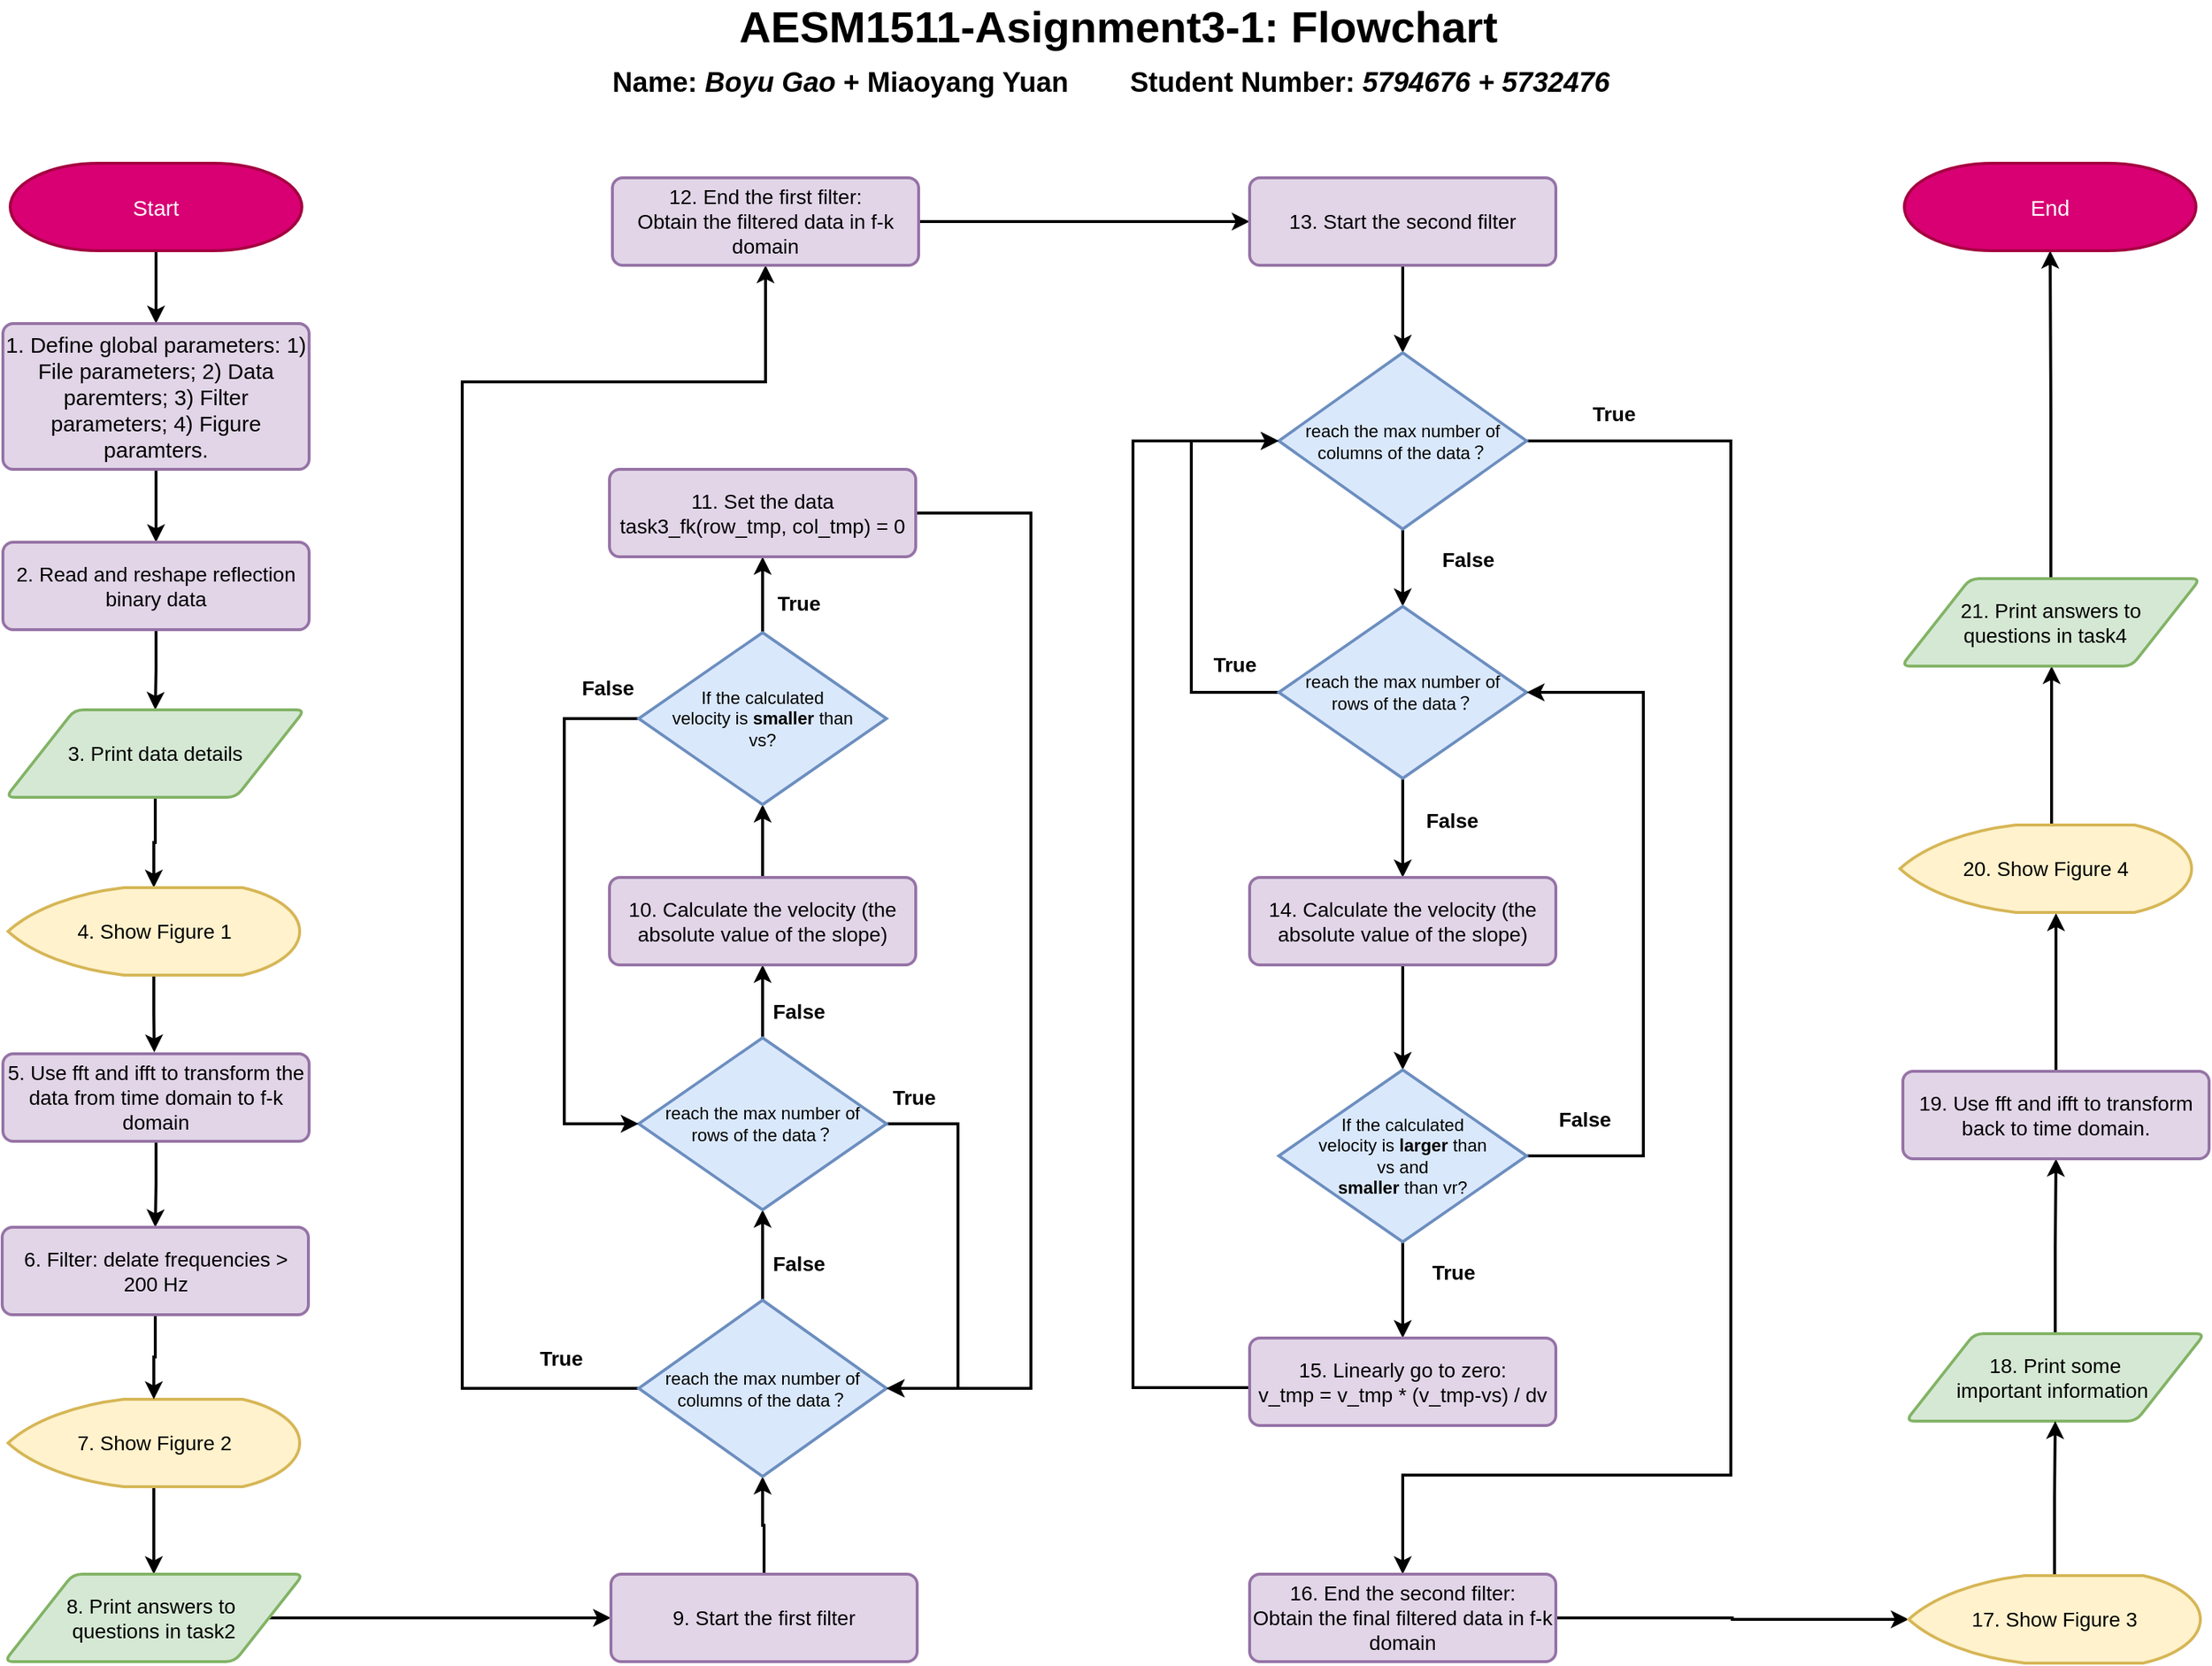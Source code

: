 <mxfile version="20.3.0" type="device"><diagram id="C5RBs43oDa-KdzZeNtuy" name="Page-1"><mxGraphModel dx="1738" dy="1300" grid="1" gridSize="10" guides="1" tooltips="1" connect="1" arrows="1" fold="1" page="1" pageScale="1" pageWidth="1654" pageHeight="1169" math="0" shadow="0"><root><mxCell id="WIyWlLk6GJQsqaUBKTNV-0"/><mxCell id="WIyWlLk6GJQsqaUBKTNV-1" parent="WIyWlLk6GJQsqaUBKTNV-0"/><mxCell id="F3U50hQjg8QRHsv3XUXP-0" value="&lt;b&gt;&lt;font style=&quot;&quot;&gt;&lt;span style=&quot;font-size: 30px;&quot;&gt;AESM1511-Asignment3-1: Flowchart&lt;/span&gt;&lt;br&gt;&lt;br&gt;&lt;/font&gt;&lt;/b&gt;" style="text;html=1;strokeColor=none;fillColor=none;align=center;verticalAlign=middle;whiteSpace=wrap;rounded=0;fontSize=14;" parent="WIyWlLk6GJQsqaUBKTNV-1" vertex="1"><mxGeometry x="590" y="20" width="540" height="30" as="geometry"/></mxCell><mxCell id="F3U50hQjg8QRHsv3XUXP-1" value="&lt;b style=&quot;font-size: 14px;&quot;&gt;&lt;font style=&quot;font-size: 19px;&quot;&gt;Name:&amp;nbsp;&lt;i&gt;Boyu Gao&amp;nbsp;&lt;/i&gt;+ Miaoyang Yuan&amp;nbsp; &amp;nbsp; &amp;nbsp; &amp;nbsp; Student Number:&amp;nbsp;&lt;i&gt;5794676 + 5732476&lt;/i&gt;&lt;/font&gt;&lt;/b&gt;" style="text;html=1;strokeColor=none;fillColor=none;align=center;verticalAlign=middle;whiteSpace=wrap;rounded=0;fontSize=19;" parent="WIyWlLk6GJQsqaUBKTNV-1" vertex="1"><mxGeometry x="400" y="50" width="910" height="30" as="geometry"/></mxCell><mxCell id="F3U50hQjg8QRHsv3XUXP-38" style="edgeStyle=orthogonalEdgeStyle;rounded=0;orthogonalLoop=1;jettySize=auto;html=1;exitX=0.5;exitY=1;exitDx=0;exitDy=0;exitPerimeter=0;entryX=0.5;entryY=0;entryDx=0;entryDy=0;strokeWidth=2;" parent="WIyWlLk6GJQsqaUBKTNV-1" source="F3U50hQjg8QRHsv3XUXP-2" target="F3U50hQjg8QRHsv3XUXP-3" edge="1"><mxGeometry relative="1" as="geometry"/></mxCell><mxCell id="F3U50hQjg8QRHsv3XUXP-2" value="&lt;font style=&quot;font-size: 15px;&quot;&gt;Start&lt;/font&gt;" style="strokeWidth=2;html=1;shape=mxgraph.flowchart.terminator;whiteSpace=wrap;fillColor=#d80073;strokeColor=#A50040;fontColor=#ffffff;" parent="WIyWlLk6GJQsqaUBKTNV-1" vertex="1"><mxGeometry x="100" y="120" width="200" height="60" as="geometry"/></mxCell><mxCell id="F3U50hQjg8QRHsv3XUXP-39" style="edgeStyle=orthogonalEdgeStyle;rounded=0;orthogonalLoop=1;jettySize=auto;html=1;exitX=0.5;exitY=1;exitDx=0;exitDy=0;entryX=0.5;entryY=0;entryDx=0;entryDy=0;strokeWidth=2;" parent="WIyWlLk6GJQsqaUBKTNV-1" source="F3U50hQjg8QRHsv3XUXP-3" target="F3U50hQjg8QRHsv3XUXP-4" edge="1"><mxGeometry relative="1" as="geometry"/></mxCell><mxCell id="F3U50hQjg8QRHsv3XUXP-3" value="1. Define global parameters: 1) File parameters; 2) Data paremters; 3) Filter parameters; 4) Figure paramters." style="rounded=1;whiteSpace=wrap;html=1;absoluteArcSize=1;arcSize=14;strokeWidth=2;fontSize=15;align=center;fillColor=#e1d5e7;strokeColor=#9673a6;" parent="WIyWlLk6GJQsqaUBKTNV-1" vertex="1"><mxGeometry x="95" y="230" width="210" height="100" as="geometry"/></mxCell><mxCell id="F3U50hQjg8QRHsv3XUXP-40" style="edgeStyle=orthogonalEdgeStyle;rounded=0;orthogonalLoop=1;jettySize=auto;html=1;exitX=0.5;exitY=1;exitDx=0;exitDy=0;entryX=0.5;entryY=0;entryDx=0;entryDy=0;strokeWidth=2;" parent="WIyWlLk6GJQsqaUBKTNV-1" source="F3U50hQjg8QRHsv3XUXP-4" target="F3U50hQjg8QRHsv3XUXP-5" edge="1"><mxGeometry relative="1" as="geometry"/></mxCell><mxCell id="F3U50hQjg8QRHsv3XUXP-4" value="2. Read and reshape reflection binary data" style="rounded=1;whiteSpace=wrap;html=1;absoluteArcSize=1;arcSize=14;strokeWidth=2;fontSize=14;fillColor=#e1d5e7;strokeColor=#9673a6;" parent="WIyWlLk6GJQsqaUBKTNV-1" vertex="1"><mxGeometry x="95" y="380" width="210" height="60" as="geometry"/></mxCell><mxCell id="F3U50hQjg8QRHsv3XUXP-41" style="edgeStyle=orthogonalEdgeStyle;rounded=0;orthogonalLoop=1;jettySize=auto;html=1;exitX=0.5;exitY=1;exitDx=0;exitDy=0;entryX=0.5;entryY=0;entryDx=0;entryDy=0;entryPerimeter=0;strokeWidth=2;" parent="WIyWlLk6GJQsqaUBKTNV-1" source="F3U50hQjg8QRHsv3XUXP-5" target="F3U50hQjg8QRHsv3XUXP-6" edge="1"><mxGeometry relative="1" as="geometry"/></mxCell><mxCell id="F3U50hQjg8QRHsv3XUXP-5" value="3. Print data details" style="shape=parallelogram;html=1;strokeWidth=2;perimeter=parallelogramPerimeter;whiteSpace=wrap;rounded=1;arcSize=12;size=0.23;fontSize=14;fillColor=#d5e8d4;strokeColor=#82b366;" parent="WIyWlLk6GJQsqaUBKTNV-1" vertex="1"><mxGeometry x="97" y="495" width="205" height="60" as="geometry"/></mxCell><mxCell id="F3U50hQjg8QRHsv3XUXP-42" style="edgeStyle=orthogonalEdgeStyle;rounded=0;orthogonalLoop=1;jettySize=auto;html=1;exitX=0.5;exitY=1;exitDx=0;exitDy=0;exitPerimeter=0;strokeWidth=2;" parent="WIyWlLk6GJQsqaUBKTNV-1" source="F3U50hQjg8QRHsv3XUXP-6" edge="1"><mxGeometry relative="1" as="geometry"><mxPoint x="198.81" y="730" as="targetPoint"/></mxGeometry></mxCell><mxCell id="F3U50hQjg8QRHsv3XUXP-6" value="4. Show Figure 1" style="strokeWidth=2;html=1;shape=mxgraph.flowchart.display;whiteSpace=wrap;fontSize=14;fillColor=#fff2cc;strokeColor=#d6b656;" parent="WIyWlLk6GJQsqaUBKTNV-1" vertex="1"><mxGeometry x="98.5" y="617" width="200" height="60" as="geometry"/></mxCell><mxCell id="F3U50hQjg8QRHsv3XUXP-43" style="edgeStyle=orthogonalEdgeStyle;rounded=0;orthogonalLoop=1;jettySize=auto;html=1;exitX=0.5;exitY=1;exitDx=0;exitDy=0;entryX=0.5;entryY=0;entryDx=0;entryDy=0;strokeWidth=2;" parent="WIyWlLk6GJQsqaUBKTNV-1" source="F3U50hQjg8QRHsv3XUXP-7" target="F3U50hQjg8QRHsv3XUXP-10" edge="1"><mxGeometry relative="1" as="geometry"/></mxCell><mxCell id="F3U50hQjg8QRHsv3XUXP-7" value="5. Use fft and ifft to transform the data from time domain to f-k domain" style="rounded=1;whiteSpace=wrap;html=1;absoluteArcSize=1;arcSize=14;strokeWidth=2;fontSize=14;fillColor=#e1d5e7;strokeColor=#9673a6;" parent="WIyWlLk6GJQsqaUBKTNV-1" vertex="1"><mxGeometry x="95" y="731" width="210" height="60" as="geometry"/></mxCell><mxCell id="F3U50hQjg8QRHsv3XUXP-45" style="edgeStyle=orthogonalEdgeStyle;rounded=0;orthogonalLoop=1;jettySize=auto;html=1;exitX=0.5;exitY=1;exitDx=0;exitDy=0;exitPerimeter=0;entryX=0.5;entryY=0;entryDx=0;entryDy=0;strokeWidth=2;" parent="WIyWlLk6GJQsqaUBKTNV-1" source="F3U50hQjg8QRHsv3XUXP-8" target="F3U50hQjg8QRHsv3XUXP-9" edge="1"><mxGeometry relative="1" as="geometry"/></mxCell><mxCell id="F3U50hQjg8QRHsv3XUXP-8" value="7. Show Figure 2" style="strokeWidth=2;html=1;shape=mxgraph.flowchart.display;whiteSpace=wrap;fontSize=14;fillColor=#fff2cc;strokeColor=#d6b656;" parent="WIyWlLk6GJQsqaUBKTNV-1" vertex="1"><mxGeometry x="98.5" y="968" width="200" height="60" as="geometry"/></mxCell><mxCell id="F3U50hQjg8QRHsv3XUXP-36" style="edgeStyle=orthogonalEdgeStyle;rounded=0;orthogonalLoop=1;jettySize=auto;html=1;exitX=1;exitY=0.5;exitDx=0;exitDy=0;entryX=0;entryY=0.5;entryDx=0;entryDy=0;strokeWidth=2;" parent="WIyWlLk6GJQsqaUBKTNV-1" source="F3U50hQjg8QRHsv3XUXP-9" target="F3U50hQjg8QRHsv3XUXP-11" edge="1"><mxGeometry relative="1" as="geometry"/></mxCell><mxCell id="F3U50hQjg8QRHsv3XUXP-9" value="8. Print answers to&amp;nbsp;&lt;br&gt;questions in task2" style="shape=parallelogram;html=1;strokeWidth=2;perimeter=parallelogramPerimeter;whiteSpace=wrap;rounded=1;arcSize=12;size=0.23;fontSize=14;fillColor=#d5e8d4;strokeColor=#82b366;" parent="WIyWlLk6GJQsqaUBKTNV-1" vertex="1"><mxGeometry x="96" y="1088" width="205" height="60" as="geometry"/></mxCell><mxCell id="F3U50hQjg8QRHsv3XUXP-44" style="edgeStyle=orthogonalEdgeStyle;rounded=0;orthogonalLoop=1;jettySize=auto;html=1;exitX=0.5;exitY=1;exitDx=0;exitDy=0;entryX=0.5;entryY=0;entryDx=0;entryDy=0;entryPerimeter=0;strokeWidth=2;" parent="WIyWlLk6GJQsqaUBKTNV-1" source="F3U50hQjg8QRHsv3XUXP-10" target="F3U50hQjg8QRHsv3XUXP-8" edge="1"><mxGeometry relative="1" as="geometry"/></mxCell><mxCell id="F3U50hQjg8QRHsv3XUXP-10" value="6. Filter: delate frequencies &amp;gt; 200 Hz" style="rounded=1;whiteSpace=wrap;html=1;absoluteArcSize=1;arcSize=14;strokeWidth=2;fontSize=14;fillColor=#e1d5e7;strokeColor=#9673a6;" parent="WIyWlLk6GJQsqaUBKTNV-1" vertex="1"><mxGeometry x="94.5" y="850" width="210" height="60" as="geometry"/></mxCell><mxCell id="F3U50hQjg8QRHsv3XUXP-37" style="edgeStyle=orthogonalEdgeStyle;rounded=0;orthogonalLoop=1;jettySize=auto;html=1;exitX=0.5;exitY=0;exitDx=0;exitDy=0;entryX=0.5;entryY=1;entryDx=0;entryDy=0;entryPerimeter=0;strokeWidth=2;" parent="WIyWlLk6GJQsqaUBKTNV-1" source="F3U50hQjg8QRHsv3XUXP-11" target="F3U50hQjg8QRHsv3XUXP-12" edge="1"><mxGeometry relative="1" as="geometry"/></mxCell><mxCell id="F3U50hQjg8QRHsv3XUXP-11" value="9. Start the first filter" style="rounded=1;whiteSpace=wrap;html=1;absoluteArcSize=1;arcSize=14;strokeWidth=2;fontSize=14;fillColor=#e1d5e7;strokeColor=#9673a6;" parent="WIyWlLk6GJQsqaUBKTNV-1" vertex="1"><mxGeometry x="512" y="1088" width="210" height="60" as="geometry"/></mxCell><mxCell id="F3U50hQjg8QRHsv3XUXP-16" style="edgeStyle=orthogonalEdgeStyle;rounded=0;orthogonalLoop=1;jettySize=auto;html=1;exitX=0.5;exitY=0;exitDx=0;exitDy=0;exitPerimeter=0;entryX=0.5;entryY=1;entryDx=0;entryDy=0;entryPerimeter=0;strokeWidth=2;" parent="WIyWlLk6GJQsqaUBKTNV-1" source="F3U50hQjg8QRHsv3XUXP-12" target="F3U50hQjg8QRHsv3XUXP-13" edge="1"><mxGeometry relative="1" as="geometry"><mxPoint x="615.429" y="850.0" as="targetPoint"/></mxGeometry></mxCell><mxCell id="F3U50hQjg8QRHsv3XUXP-32" style="edgeStyle=orthogonalEdgeStyle;rounded=0;orthogonalLoop=1;jettySize=auto;html=1;exitX=0;exitY=0.5;exitDx=0;exitDy=0;exitPerimeter=0;entryX=0.5;entryY=1;entryDx=0;entryDy=0;strokeWidth=2;" parent="WIyWlLk6GJQsqaUBKTNV-1" source="F3U50hQjg8QRHsv3XUXP-12" target="F3U50hQjg8QRHsv3XUXP-31" edge="1"><mxGeometry relative="1" as="geometry"><Array as="points"><mxPoint x="410" y="961"/><mxPoint x="410" y="270"/><mxPoint x="618" y="270"/></Array></mxGeometry></mxCell><mxCell id="F3U50hQjg8QRHsv3XUXP-12" value="reach the max number of columns of the data？" style="strokeWidth=2;html=1;shape=mxgraph.flowchart.decision;whiteSpace=wrap;fillColor=#dae8fc;strokeColor=#6c8ebf;" parent="WIyWlLk6GJQsqaUBKTNV-1" vertex="1"><mxGeometry x="531" y="900" width="170" height="121" as="geometry"/></mxCell><mxCell id="F3U50hQjg8QRHsv3XUXP-20" style="edgeStyle=orthogonalEdgeStyle;rounded=0;orthogonalLoop=1;jettySize=auto;html=1;exitX=0.5;exitY=0;exitDx=0;exitDy=0;exitPerimeter=0;entryX=0.5;entryY=1;entryDx=0;entryDy=0;strokeWidth=2;" parent="WIyWlLk6GJQsqaUBKTNV-1" source="F3U50hQjg8QRHsv3XUXP-13" target="F3U50hQjg8QRHsv3XUXP-18" edge="1"><mxGeometry relative="1" as="geometry"/></mxCell><mxCell id="F3U50hQjg8QRHsv3XUXP-28" style="edgeStyle=orthogonalEdgeStyle;rounded=0;orthogonalLoop=1;jettySize=auto;html=1;exitX=1;exitY=0.5;exitDx=0;exitDy=0;exitPerimeter=0;entryX=1;entryY=0.5;entryDx=0;entryDy=0;entryPerimeter=0;strokeWidth=2;" parent="WIyWlLk6GJQsqaUBKTNV-1" source="F3U50hQjg8QRHsv3XUXP-13" target="F3U50hQjg8QRHsv3XUXP-12" edge="1"><mxGeometry relative="1" as="geometry"><Array as="points"><mxPoint x="750" y="779"/><mxPoint x="750" y="961"/></Array></mxGeometry></mxCell><mxCell id="F3U50hQjg8QRHsv3XUXP-13" value="reach the max number of &lt;br&gt;rows of the data？" style="strokeWidth=2;html=1;shape=mxgraph.flowchart.decision;whiteSpace=wrap;fillColor=#dae8fc;strokeColor=#6c8ebf;" parent="WIyWlLk6GJQsqaUBKTNV-1" vertex="1"><mxGeometry x="531" y="720" width="170" height="118" as="geometry"/></mxCell><mxCell id="F3U50hQjg8QRHsv3XUXP-17" value="&lt;b&gt;&lt;font style=&quot;font-size: 14px;&quot;&gt;False&lt;/font&gt;&lt;/b&gt;" style="text;html=1;strokeColor=none;fillColor=none;align=center;verticalAlign=middle;whiteSpace=wrap;rounded=0;" parent="WIyWlLk6GJQsqaUBKTNV-1" vertex="1"><mxGeometry x="611" y="860" width="60" height="30" as="geometry"/></mxCell><mxCell id="F3U50hQjg8QRHsv3XUXP-21" style="edgeStyle=orthogonalEdgeStyle;rounded=0;orthogonalLoop=1;jettySize=auto;html=1;exitX=0.5;exitY=0;exitDx=0;exitDy=0;strokeWidth=2;entryX=0.5;entryY=1;entryDx=0;entryDy=0;entryPerimeter=0;" parent="WIyWlLk6GJQsqaUBKTNV-1" source="F3U50hQjg8QRHsv3XUXP-18" target="F3U50hQjg8QRHsv3XUXP-19" edge="1"><mxGeometry relative="1" as="geometry"><mxPoint x="616" y="570" as="targetPoint"/></mxGeometry></mxCell><mxCell id="F3U50hQjg8QRHsv3XUXP-18" value="10. Calculate the velocity (the absolute value of the slope)" style="rounded=1;whiteSpace=wrap;html=1;absoluteArcSize=1;arcSize=14;strokeWidth=2;fontSize=14;fillColor=#e1d5e7;strokeColor=#9673a6;" parent="WIyWlLk6GJQsqaUBKTNV-1" vertex="1"><mxGeometry x="511" y="610" width="210" height="60" as="geometry"/></mxCell><mxCell id="F3U50hQjg8QRHsv3XUXP-24" style="edgeStyle=orthogonalEdgeStyle;rounded=0;orthogonalLoop=1;jettySize=auto;html=1;exitX=0.5;exitY=0;exitDx=0;exitDy=0;exitPerimeter=0;entryX=0.5;entryY=1;entryDx=0;entryDy=0;strokeWidth=2;" parent="WIyWlLk6GJQsqaUBKTNV-1" source="F3U50hQjg8QRHsv3XUXP-19" target="F3U50hQjg8QRHsv3XUXP-23" edge="1"><mxGeometry relative="1" as="geometry"/></mxCell><mxCell id="F3U50hQjg8QRHsv3XUXP-26" style="edgeStyle=orthogonalEdgeStyle;rounded=0;orthogonalLoop=1;jettySize=auto;html=1;exitX=0;exitY=0.5;exitDx=0;exitDy=0;exitPerimeter=0;entryX=0;entryY=0.5;entryDx=0;entryDy=0;entryPerimeter=0;strokeWidth=2;" parent="WIyWlLk6GJQsqaUBKTNV-1" source="F3U50hQjg8QRHsv3XUXP-19" target="F3U50hQjg8QRHsv3XUXP-13" edge="1"><mxGeometry relative="1" as="geometry"><Array as="points"><mxPoint x="480" y="501"/><mxPoint x="480" y="779"/></Array></mxGeometry></mxCell><mxCell id="F3U50hQjg8QRHsv3XUXP-19" value="If the calculated &lt;br&gt;velocity is &lt;b&gt;smaller &lt;/b&gt;than&lt;br&gt;vs?" style="strokeWidth=2;html=1;shape=mxgraph.flowchart.decision;whiteSpace=wrap;fillColor=#dae8fc;strokeColor=#6c8ebf;" parent="WIyWlLk6GJQsqaUBKTNV-1" vertex="1"><mxGeometry x="531" y="442" width="170" height="118" as="geometry"/></mxCell><mxCell id="F3U50hQjg8QRHsv3XUXP-22" value="&lt;b&gt;&lt;font style=&quot;font-size: 14px;&quot;&gt;False&lt;/font&gt;&lt;/b&gt;" style="text;html=1;strokeColor=none;fillColor=none;align=center;verticalAlign=middle;whiteSpace=wrap;rounded=0;" parent="WIyWlLk6GJQsqaUBKTNV-1" vertex="1"><mxGeometry x="611" y="687" width="60" height="30" as="geometry"/></mxCell><mxCell id="F3U50hQjg8QRHsv3XUXP-30" style="edgeStyle=orthogonalEdgeStyle;rounded=0;orthogonalLoop=1;jettySize=auto;html=1;exitX=1;exitY=0.5;exitDx=0;exitDy=0;entryX=1;entryY=0.5;entryDx=0;entryDy=0;entryPerimeter=0;strokeWidth=2;" parent="WIyWlLk6GJQsqaUBKTNV-1" source="F3U50hQjg8QRHsv3XUXP-23" target="F3U50hQjg8QRHsv3XUXP-12" edge="1"><mxGeometry relative="1" as="geometry"><Array as="points"><mxPoint x="800" y="360"/><mxPoint x="800" y="961"/></Array></mxGeometry></mxCell><mxCell id="F3U50hQjg8QRHsv3XUXP-23" value="11. Set the data&lt;br&gt;task3_fk(row_tmp, col_tmp) = 0" style="rounded=1;whiteSpace=wrap;html=1;absoluteArcSize=1;arcSize=14;strokeWidth=2;fontSize=14;fillColor=#e1d5e7;strokeColor=#9673a6;" parent="WIyWlLk6GJQsqaUBKTNV-1" vertex="1"><mxGeometry x="511" y="330" width="210" height="60" as="geometry"/></mxCell><mxCell id="F3U50hQjg8QRHsv3XUXP-25" value="&lt;b&gt;&lt;font style=&quot;font-size: 14px;&quot;&gt;True&lt;/font&gt;&lt;/b&gt;" style="text;html=1;strokeColor=none;fillColor=none;align=center;verticalAlign=middle;whiteSpace=wrap;rounded=0;" parent="WIyWlLk6GJQsqaUBKTNV-1" vertex="1"><mxGeometry x="611" y="407" width="60" height="30" as="geometry"/></mxCell><mxCell id="F3U50hQjg8QRHsv3XUXP-27" value="&lt;b&gt;&lt;font style=&quot;font-size: 14px;&quot;&gt;False&lt;/font&gt;&lt;/b&gt;" style="text;html=1;strokeColor=none;fillColor=none;align=center;verticalAlign=middle;whiteSpace=wrap;rounded=0;" parent="WIyWlLk6GJQsqaUBKTNV-1" vertex="1"><mxGeometry x="480" y="465" width="60" height="30" as="geometry"/></mxCell><mxCell id="F3U50hQjg8QRHsv3XUXP-29" value="&lt;b&gt;&lt;font style=&quot;font-size: 14px;&quot;&gt;True&lt;/font&gt;&lt;/b&gt;" style="text;html=1;strokeColor=none;fillColor=none;align=center;verticalAlign=middle;whiteSpace=wrap;rounded=0;" parent="WIyWlLk6GJQsqaUBKTNV-1" vertex="1"><mxGeometry x="690" y="746" width="60" height="30" as="geometry"/></mxCell><mxCell id="F3U50hQjg8QRHsv3XUXP-54" style="edgeStyle=orthogonalEdgeStyle;rounded=0;orthogonalLoop=1;jettySize=auto;html=1;exitX=1;exitY=0.5;exitDx=0;exitDy=0;entryX=0;entryY=0.5;entryDx=0;entryDy=0;strokeWidth=2;fontSize=14;" parent="WIyWlLk6GJQsqaUBKTNV-1" source="F3U50hQjg8QRHsv3XUXP-31" target="F3U50hQjg8QRHsv3XUXP-46" edge="1"><mxGeometry relative="1" as="geometry"/></mxCell><mxCell id="F3U50hQjg8QRHsv3XUXP-31" value="12. End the first filter:&lt;br&gt;Obtain the filtered data in f-k domain" style="rounded=1;whiteSpace=wrap;html=1;absoluteArcSize=1;arcSize=14;strokeWidth=2;fontSize=14;fillColor=#e1d5e7;strokeColor=#9673a6;" parent="WIyWlLk6GJQsqaUBKTNV-1" vertex="1"><mxGeometry x="513" y="130" width="210" height="60" as="geometry"/></mxCell><mxCell id="F3U50hQjg8QRHsv3XUXP-33" value="&lt;b&gt;&lt;font style=&quot;font-size: 14px;&quot;&gt;True&lt;/font&gt;&lt;/b&gt;" style="text;html=1;strokeColor=none;fillColor=none;align=center;verticalAlign=middle;whiteSpace=wrap;rounded=0;" parent="WIyWlLk6GJQsqaUBKTNV-1" vertex="1"><mxGeometry x="448" y="925" width="60" height="30" as="geometry"/></mxCell><mxCell id="F3U50hQjg8QRHsv3XUXP-55" style="edgeStyle=orthogonalEdgeStyle;rounded=0;orthogonalLoop=1;jettySize=auto;html=1;exitX=0.5;exitY=1;exitDx=0;exitDy=0;entryX=0.5;entryY=0;entryDx=0;entryDy=0;entryPerimeter=0;strokeWidth=2;fontSize=14;" parent="WIyWlLk6GJQsqaUBKTNV-1" source="F3U50hQjg8QRHsv3XUXP-46" target="F3U50hQjg8QRHsv3XUXP-47" edge="1"><mxGeometry relative="1" as="geometry"/></mxCell><mxCell id="F3U50hQjg8QRHsv3XUXP-46" value="13. Start the second filter" style="rounded=1;whiteSpace=wrap;html=1;absoluteArcSize=1;arcSize=14;strokeWidth=2;fontSize=14;fillColor=#e1d5e7;strokeColor=#9673a6;" parent="WIyWlLk6GJQsqaUBKTNV-1" vertex="1"><mxGeometry x="950" y="130" width="210" height="60" as="geometry"/></mxCell><mxCell id="F3U50hQjg8QRHsv3XUXP-56" style="edgeStyle=orthogonalEdgeStyle;rounded=0;orthogonalLoop=1;jettySize=auto;html=1;exitX=0.5;exitY=1;exitDx=0;exitDy=0;exitPerimeter=0;entryX=0.5;entryY=0;entryDx=0;entryDy=0;entryPerimeter=0;strokeWidth=2;fontSize=14;" parent="WIyWlLk6GJQsqaUBKTNV-1" source="F3U50hQjg8QRHsv3XUXP-47" target="F3U50hQjg8QRHsv3XUXP-48" edge="1"><mxGeometry relative="1" as="geometry"/></mxCell><mxCell id="F3U50hQjg8QRHsv3XUXP-63" style="edgeStyle=orthogonalEdgeStyle;rounded=0;orthogonalLoop=1;jettySize=auto;html=1;exitX=1;exitY=0.5;exitDx=0;exitDy=0;exitPerimeter=0;entryX=0.5;entryY=0;entryDx=0;entryDy=0;strokeWidth=2;fontSize=14;" parent="WIyWlLk6GJQsqaUBKTNV-1" source="F3U50hQjg8QRHsv3XUXP-47" target="F3U50hQjg8QRHsv3XUXP-53" edge="1"><mxGeometry relative="1" as="geometry"><Array as="points"><mxPoint x="1280" y="311"/><mxPoint x="1280" y="1020"/><mxPoint x="1055" y="1020"/></Array></mxGeometry></mxCell><mxCell id="F3U50hQjg8QRHsv3XUXP-47" value="reach the max number of columns of the data？" style="strokeWidth=2;html=1;shape=mxgraph.flowchart.decision;whiteSpace=wrap;fillColor=#dae8fc;strokeColor=#6c8ebf;" parent="WIyWlLk6GJQsqaUBKTNV-1" vertex="1"><mxGeometry x="970" y="250" width="170" height="121" as="geometry"/></mxCell><mxCell id="F3U50hQjg8QRHsv3XUXP-57" style="edgeStyle=orthogonalEdgeStyle;rounded=0;orthogonalLoop=1;jettySize=auto;html=1;exitX=0.5;exitY=1;exitDx=0;exitDy=0;exitPerimeter=0;entryX=0.5;entryY=0;entryDx=0;entryDy=0;strokeWidth=2;fontSize=14;" parent="WIyWlLk6GJQsqaUBKTNV-1" source="F3U50hQjg8QRHsv3XUXP-48" target="F3U50hQjg8QRHsv3XUXP-49" edge="1"><mxGeometry relative="1" as="geometry"/></mxCell><mxCell id="F3U50hQjg8QRHsv3XUXP-65" style="edgeStyle=orthogonalEdgeStyle;rounded=0;orthogonalLoop=1;jettySize=auto;html=1;exitX=0;exitY=0.5;exitDx=0;exitDy=0;exitPerimeter=0;entryX=0;entryY=0.5;entryDx=0;entryDy=0;entryPerimeter=0;strokeWidth=2;fontSize=14;" parent="WIyWlLk6GJQsqaUBKTNV-1" source="F3U50hQjg8QRHsv3XUXP-48" target="F3U50hQjg8QRHsv3XUXP-47" edge="1"><mxGeometry relative="1" as="geometry"><Array as="points"><mxPoint x="910" y="483"/><mxPoint x="910" y="311"/></Array></mxGeometry></mxCell><mxCell id="F3U50hQjg8QRHsv3XUXP-48" value="reach the max number of &lt;br&gt;rows of the data？" style="strokeWidth=2;html=1;shape=mxgraph.flowchart.decision;whiteSpace=wrap;fillColor=#dae8fc;strokeColor=#6c8ebf;" parent="WIyWlLk6GJQsqaUBKTNV-1" vertex="1"><mxGeometry x="970" y="424" width="170" height="118" as="geometry"/></mxCell><mxCell id="F3U50hQjg8QRHsv3XUXP-58" style="edgeStyle=orthogonalEdgeStyle;rounded=0;orthogonalLoop=1;jettySize=auto;html=1;exitX=0.5;exitY=1;exitDx=0;exitDy=0;entryX=0.5;entryY=0;entryDx=0;entryDy=0;entryPerimeter=0;strokeWidth=2;fontSize=14;" parent="WIyWlLk6GJQsqaUBKTNV-1" source="F3U50hQjg8QRHsv3XUXP-49" target="F3U50hQjg8QRHsv3XUXP-50" edge="1"><mxGeometry relative="1" as="geometry"/></mxCell><mxCell id="F3U50hQjg8QRHsv3XUXP-49" value="14. Calculate the velocity (the absolute value of the slope)" style="rounded=1;whiteSpace=wrap;html=1;absoluteArcSize=1;arcSize=14;strokeWidth=2;fontSize=14;fillColor=#e1d5e7;strokeColor=#9673a6;" parent="WIyWlLk6GJQsqaUBKTNV-1" vertex="1"><mxGeometry x="950" y="610" width="210" height="60" as="geometry"/></mxCell><mxCell id="F3U50hQjg8QRHsv3XUXP-59" style="edgeStyle=orthogonalEdgeStyle;rounded=0;orthogonalLoop=1;jettySize=auto;html=1;exitX=0.5;exitY=1;exitDx=0;exitDy=0;exitPerimeter=0;entryX=0.5;entryY=0;entryDx=0;entryDy=0;strokeWidth=2;fontSize=14;" parent="WIyWlLk6GJQsqaUBKTNV-1" source="F3U50hQjg8QRHsv3XUXP-50" target="F3U50hQjg8QRHsv3XUXP-51" edge="1"><mxGeometry relative="1" as="geometry"/></mxCell><mxCell id="F3U50hQjg8QRHsv3XUXP-68" style="edgeStyle=orthogonalEdgeStyle;rounded=0;orthogonalLoop=1;jettySize=auto;html=1;exitX=1;exitY=0.5;exitDx=0;exitDy=0;exitPerimeter=0;entryX=1;entryY=0.5;entryDx=0;entryDy=0;entryPerimeter=0;strokeWidth=2;fontSize=14;" parent="WIyWlLk6GJQsqaUBKTNV-1" source="F3U50hQjg8QRHsv3XUXP-50" target="F3U50hQjg8QRHsv3XUXP-48" edge="1"><mxGeometry relative="1" as="geometry"><Array as="points"><mxPoint x="1220" y="801"/><mxPoint x="1220" y="483"/></Array></mxGeometry></mxCell><mxCell id="F3U50hQjg8QRHsv3XUXP-50" value="If the calculated &lt;br&gt;velocity is &lt;b&gt;larger&lt;/b&gt; than&lt;br&gt;vs and &lt;br&gt;&lt;b&gt;smaller&lt;/b&gt; than vr?" style="strokeWidth=2;html=1;shape=mxgraph.flowchart.decision;whiteSpace=wrap;fillColor=#dae8fc;strokeColor=#6c8ebf;" parent="WIyWlLk6GJQsqaUBKTNV-1" vertex="1"><mxGeometry x="970" y="742" width="170" height="118" as="geometry"/></mxCell><mxCell id="F3U50hQjg8QRHsv3XUXP-70" style="edgeStyle=orthogonalEdgeStyle;rounded=0;orthogonalLoop=1;jettySize=auto;html=1;exitX=0;exitY=0.5;exitDx=0;exitDy=0;entryX=0;entryY=0.5;entryDx=0;entryDy=0;entryPerimeter=0;strokeWidth=2;fontSize=14;" parent="WIyWlLk6GJQsqaUBKTNV-1" source="F3U50hQjg8QRHsv3XUXP-51" target="F3U50hQjg8QRHsv3XUXP-47" edge="1"><mxGeometry relative="1" as="geometry"><Array as="points"><mxPoint x="950" y="960"/><mxPoint x="870" y="960"/><mxPoint x="870" y="311"/></Array></mxGeometry></mxCell><mxCell id="F3U50hQjg8QRHsv3XUXP-51" value="15. Linearly go to zero:&lt;br&gt;v_tmp = v_tmp * (v_tmp-vs) / dv" style="rounded=1;whiteSpace=wrap;html=1;absoluteArcSize=1;arcSize=14;strokeWidth=2;fontSize=14;fillColor=#e1d5e7;strokeColor=#9673a6;" parent="WIyWlLk6GJQsqaUBKTNV-1" vertex="1"><mxGeometry x="950" y="926" width="210" height="60" as="geometry"/></mxCell><mxCell id="F3U50hQjg8QRHsv3XUXP-76" style="edgeStyle=orthogonalEdgeStyle;rounded=0;orthogonalLoop=1;jettySize=auto;html=1;exitX=1;exitY=0.5;exitDx=0;exitDy=0;strokeWidth=2;fontSize=14;" parent="WIyWlLk6GJQsqaUBKTNV-1" source="F3U50hQjg8QRHsv3XUXP-53" target="F3U50hQjg8QRHsv3XUXP-75" edge="1"><mxGeometry relative="1" as="geometry"/></mxCell><mxCell id="F3U50hQjg8QRHsv3XUXP-53" value="16. End the second filter:&lt;br&gt;Obtain the final filtered data in f-k domain" style="rounded=1;whiteSpace=wrap;html=1;absoluteArcSize=1;arcSize=14;strokeWidth=2;fontSize=14;fillColor=#e1d5e7;strokeColor=#9673a6;" parent="WIyWlLk6GJQsqaUBKTNV-1" vertex="1"><mxGeometry x="950" y="1088" width="210" height="60" as="geometry"/></mxCell><mxCell id="F3U50hQjg8QRHsv3XUXP-61" value="&lt;b&gt;&lt;font style=&quot;font-size: 14px;&quot;&gt;False&lt;/font&gt;&lt;/b&gt;" style="text;html=1;strokeColor=none;fillColor=none;align=center;verticalAlign=middle;whiteSpace=wrap;rounded=0;" parent="WIyWlLk6GJQsqaUBKTNV-1" vertex="1"><mxGeometry x="1070" y="377" width="60" height="30" as="geometry"/></mxCell><mxCell id="F3U50hQjg8QRHsv3XUXP-62" value="&lt;b&gt;&lt;font style=&quot;font-size: 14px;&quot;&gt;False&lt;/font&gt;&lt;/b&gt;" style="text;html=1;strokeColor=none;fillColor=none;align=center;verticalAlign=middle;whiteSpace=wrap;rounded=0;" parent="WIyWlLk6GJQsqaUBKTNV-1" vertex="1"><mxGeometry x="1059" y="556" width="60" height="30" as="geometry"/></mxCell><mxCell id="F3U50hQjg8QRHsv3XUXP-64" value="&lt;b&gt;&lt;font style=&quot;font-size: 14px;&quot;&gt;True&lt;/font&gt;&lt;/b&gt;" style="text;html=1;strokeColor=none;fillColor=none;align=center;verticalAlign=middle;whiteSpace=wrap;rounded=0;" parent="WIyWlLk6GJQsqaUBKTNV-1" vertex="1"><mxGeometry x="1170" y="277" width="60" height="30" as="geometry"/></mxCell><mxCell id="F3U50hQjg8QRHsv3XUXP-66" value="&lt;b&gt;&lt;font style=&quot;font-size: 14px;&quot;&gt;True&lt;/font&gt;&lt;/b&gt;" style="text;html=1;strokeColor=none;fillColor=none;align=center;verticalAlign=middle;whiteSpace=wrap;rounded=0;" parent="WIyWlLk6GJQsqaUBKTNV-1" vertex="1"><mxGeometry x="910" y="449" width="60" height="30" as="geometry"/></mxCell><mxCell id="F3U50hQjg8QRHsv3XUXP-67" value="&lt;b&gt;&lt;font style=&quot;font-size: 14px;&quot;&gt;True&lt;/font&gt;&lt;/b&gt;" style="text;html=1;strokeColor=none;fillColor=none;align=center;verticalAlign=middle;whiteSpace=wrap;rounded=0;" parent="WIyWlLk6GJQsqaUBKTNV-1" vertex="1"><mxGeometry x="1060" y="866" width="60" height="30" as="geometry"/></mxCell><mxCell id="F3U50hQjg8QRHsv3XUXP-69" value="&lt;b&gt;&lt;font style=&quot;font-size: 14px;&quot;&gt;False&lt;/font&gt;&lt;/b&gt;" style="text;html=1;strokeColor=none;fillColor=none;align=center;verticalAlign=middle;whiteSpace=wrap;rounded=0;" parent="WIyWlLk6GJQsqaUBKTNV-1" vertex="1"><mxGeometry x="1150" y="761" width="60" height="30" as="geometry"/></mxCell><mxCell id="F3U50hQjg8QRHsv3XUXP-78" style="edgeStyle=orthogonalEdgeStyle;rounded=0;orthogonalLoop=1;jettySize=auto;html=1;exitX=0.5;exitY=0;exitDx=0;exitDy=0;entryX=0.5;entryY=1;entryDx=0;entryDy=0;strokeWidth=2;fontSize=14;" parent="WIyWlLk6GJQsqaUBKTNV-1" source="F3U50hQjg8QRHsv3XUXP-71" target="F3U50hQjg8QRHsv3XUXP-73" edge="1"><mxGeometry relative="1" as="geometry"/></mxCell><mxCell id="F3U50hQjg8QRHsv3XUXP-71" value="18. Print some &lt;br&gt;important&amp;nbsp;information&amp;nbsp;" style="shape=parallelogram;html=1;strokeWidth=2;perimeter=parallelogramPerimeter;whiteSpace=wrap;rounded=1;arcSize=12;size=0.23;fontSize=14;fillColor=#d5e8d4;strokeColor=#82b366;" parent="WIyWlLk6GJQsqaUBKTNV-1" vertex="1"><mxGeometry x="1400" y="923" width="205" height="60" as="geometry"/></mxCell><mxCell id="F3U50hQjg8QRHsv3XUXP-84" style="edgeStyle=orthogonalEdgeStyle;rounded=0;orthogonalLoop=1;jettySize=auto;html=1;exitX=0.5;exitY=0;exitDx=0;exitDy=0;entryX=0.535;entryY=1.008;entryDx=0;entryDy=0;entryPerimeter=0;strokeWidth=2;fontSize=14;" parent="WIyWlLk6GJQsqaUBKTNV-1" source="F3U50hQjg8QRHsv3XUXP-73" target="F3U50hQjg8QRHsv3XUXP-74" edge="1"><mxGeometry relative="1" as="geometry"/></mxCell><mxCell id="F3U50hQjg8QRHsv3XUXP-73" value="19. Use fft and ifft to transform back to time domain." style="rounded=1;whiteSpace=wrap;html=1;absoluteArcSize=1;arcSize=14;strokeWidth=2;fontSize=14;fillColor=#e1d5e7;strokeColor=#9673a6;" parent="WIyWlLk6GJQsqaUBKTNV-1" vertex="1"><mxGeometry x="1398" y="743" width="210" height="60" as="geometry"/></mxCell><mxCell id="F3U50hQjg8QRHsv3XUXP-81" style="edgeStyle=orthogonalEdgeStyle;rounded=0;orthogonalLoop=1;jettySize=auto;html=1;exitX=0.5;exitY=0;exitDx=0;exitDy=0;exitPerimeter=0;strokeWidth=2;fontSize=14;" parent="WIyWlLk6GJQsqaUBKTNV-1" edge="1"><mxGeometry relative="1" as="geometry"><mxPoint x="1500" y="574" as="sourcePoint"/><mxPoint x="1500" y="465" as="targetPoint"/><Array as="points"><mxPoint x="1500" y="490"/><mxPoint x="1500" y="490"/></Array></mxGeometry></mxCell><mxCell id="F3U50hQjg8QRHsv3XUXP-74" value="20. Show Figure 4" style="strokeWidth=2;html=1;shape=mxgraph.flowchart.display;whiteSpace=wrap;fontSize=14;fillColor=#fff2cc;strokeColor=#d6b656;" parent="WIyWlLk6GJQsqaUBKTNV-1" vertex="1"><mxGeometry x="1396" y="574" width="200" height="60" as="geometry"/></mxCell><mxCell id="F3U50hQjg8QRHsv3XUXP-77" style="edgeStyle=orthogonalEdgeStyle;rounded=0;orthogonalLoop=1;jettySize=auto;html=1;exitX=0.5;exitY=0;exitDx=0;exitDy=0;exitPerimeter=0;entryX=0.5;entryY=1;entryDx=0;entryDy=0;strokeWidth=2;fontSize=14;" parent="WIyWlLk6GJQsqaUBKTNV-1" source="F3U50hQjg8QRHsv3XUXP-75" target="F3U50hQjg8QRHsv3XUXP-71" edge="1"><mxGeometry relative="1" as="geometry"/></mxCell><mxCell id="F3U50hQjg8QRHsv3XUXP-75" value="17. Show Figure 3" style="strokeWidth=2;html=1;shape=mxgraph.flowchart.display;whiteSpace=wrap;fontSize=14;fillColor=#fff2cc;strokeColor=#d6b656;" parent="WIyWlLk6GJQsqaUBKTNV-1" vertex="1"><mxGeometry x="1402" y="1089" width="200" height="60" as="geometry"/></mxCell><mxCell id="F3U50hQjg8QRHsv3XUXP-83" style="edgeStyle=orthogonalEdgeStyle;rounded=0;orthogonalLoop=1;jettySize=auto;html=1;exitX=0.5;exitY=0;exitDx=0;exitDy=0;entryX=0.5;entryY=1;entryDx=0;entryDy=0;entryPerimeter=0;strokeWidth=2;fontSize=14;" parent="WIyWlLk6GJQsqaUBKTNV-1" source="F3U50hQjg8QRHsv3XUXP-80" target="F3U50hQjg8QRHsv3XUXP-82" edge="1"><mxGeometry relative="1" as="geometry"/></mxCell><mxCell id="F3U50hQjg8QRHsv3XUXP-80" value="21. Print answers to &lt;br&gt;questions in task4&amp;nbsp;&amp;nbsp;" style="shape=parallelogram;html=1;strokeWidth=2;perimeter=parallelogramPerimeter;whiteSpace=wrap;rounded=1;arcSize=12;size=0.23;fontSize=14;fillColor=#d5e8d4;strokeColor=#82b366;" parent="WIyWlLk6GJQsqaUBKTNV-1" vertex="1"><mxGeometry x="1397" y="405" width="205" height="60" as="geometry"/></mxCell><mxCell id="F3U50hQjg8QRHsv3XUXP-82" value="&lt;font style=&quot;font-size: 15px;&quot;&gt;End&lt;/font&gt;" style="strokeWidth=2;html=1;shape=mxgraph.flowchart.terminator;whiteSpace=wrap;fillColor=#d80073;fontColor=#ffffff;strokeColor=#A50040;" parent="WIyWlLk6GJQsqaUBKTNV-1" vertex="1"><mxGeometry x="1399" y="120" width="200" height="60" as="geometry"/></mxCell></root></mxGraphModel></diagram></mxfile>